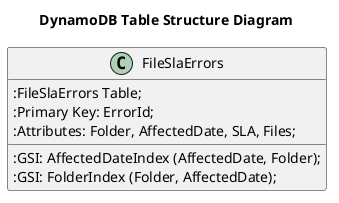 @startuml DynamoDB Table Structure Diagram
!define RECTANGLE class

title DynamoDB Table Structure Diagram

RECTANGLE FileSlaErrors {
    :FileSlaErrors Table;
    :Primary Key: ErrorId;
    :Attributes: Folder, AffectedDate, SLA, Files;
    :GSI: AffectedDateIndex (AffectedDate, Folder);
    :GSI: FolderIndex (Folder, AffectedDate);
}

@enduml
